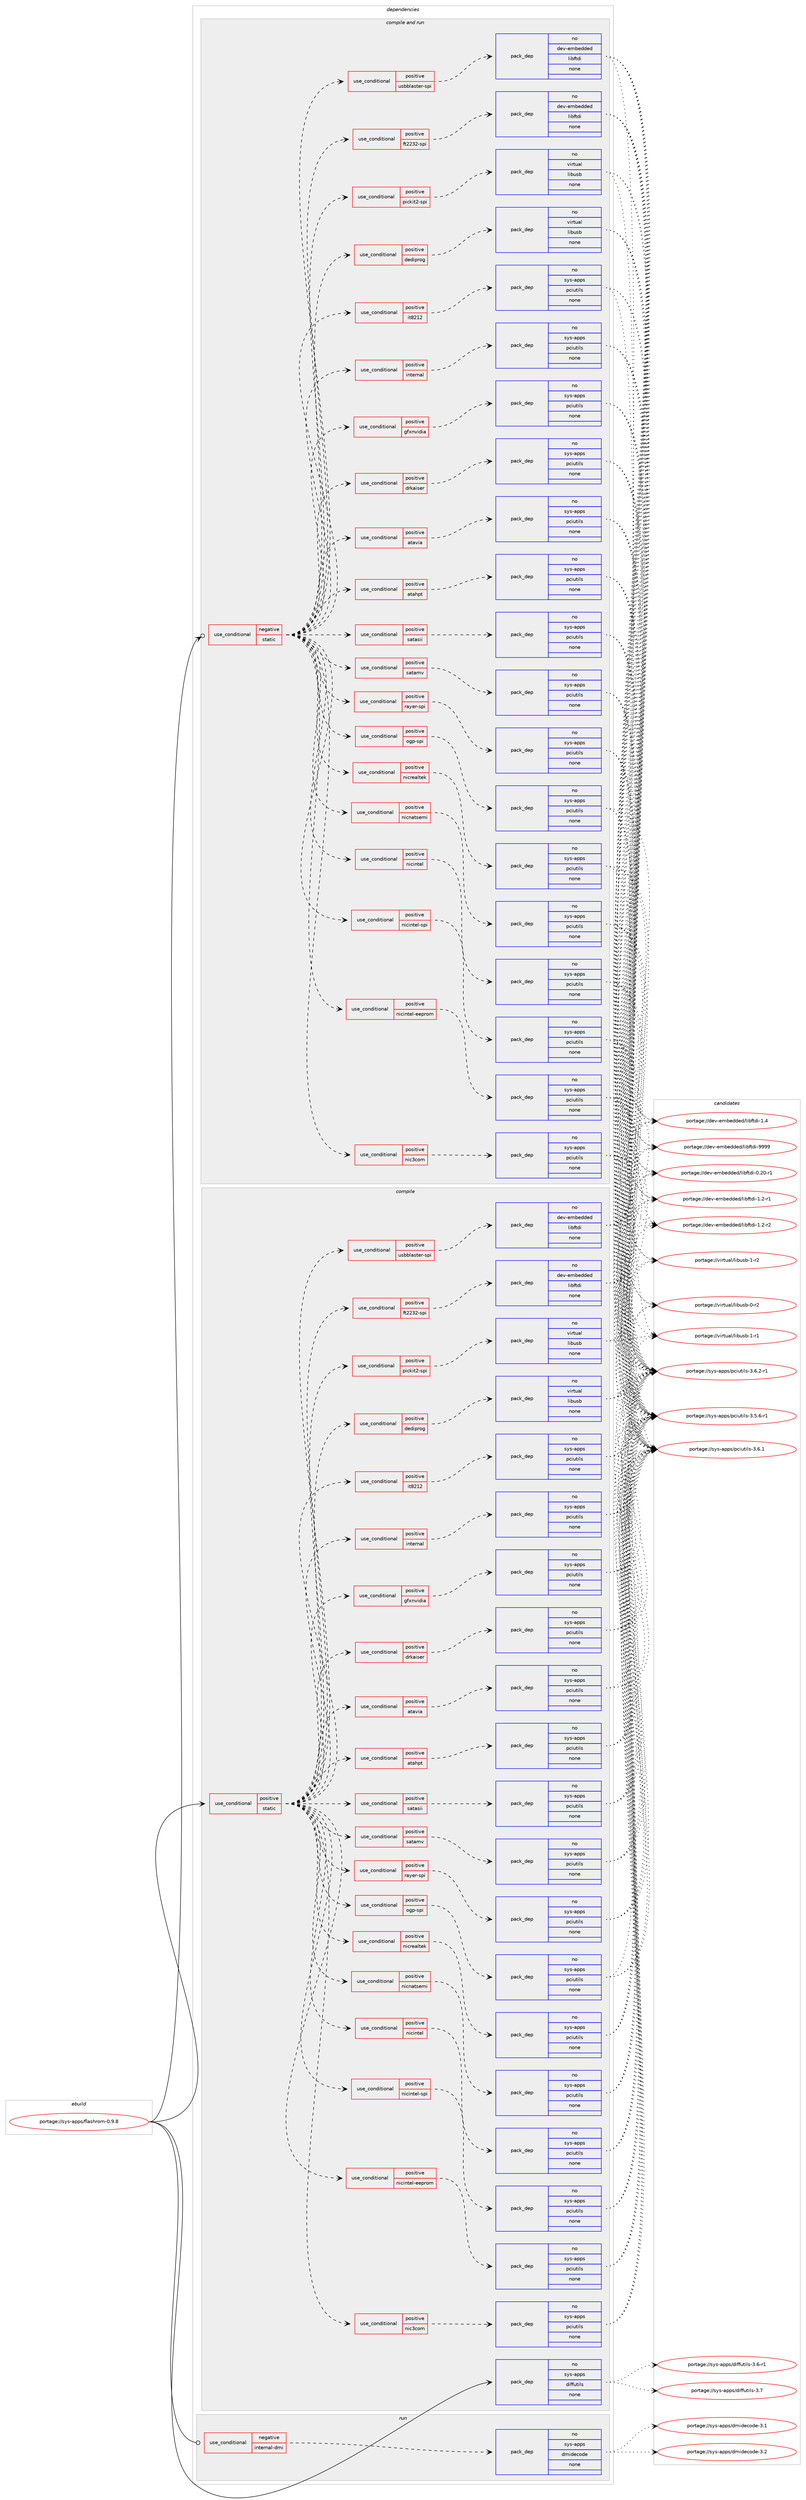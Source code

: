 digraph prolog {

# *************
# Graph options
# *************

newrank=true;
concentrate=true;
compound=true;
graph [rankdir=LR,fontname=Helvetica,fontsize=10,ranksep=1.5];#, ranksep=2.5, nodesep=0.2];
edge  [arrowhead=vee];
node  [fontname=Helvetica,fontsize=10];

# **********
# The ebuild
# **********

subgraph cluster_leftcol {
color=gray;
rank=same;
label=<<i>ebuild</i>>;
id [label="portage://sys-apps/flashrom-0.9.8", color=red, width=4, href="../sys-apps/flashrom-0.9.8.svg"];
}

# ****************
# The dependencies
# ****************

subgraph cluster_midcol {
color=gray;
label=<<i>dependencies</i>>;
subgraph cluster_compile {
fillcolor="#eeeeee";
style=filled;
label=<<i>compile</i>>;
subgraph cond98974 {
dependency407563 [label=<<TABLE BORDER="0" CELLBORDER="1" CELLSPACING="0" CELLPADDING="4"><TR><TD ROWSPAN="3" CELLPADDING="10">use_conditional</TD></TR><TR><TD>positive</TD></TR><TR><TD>static</TD></TR></TABLE>>, shape=none, color=red];
subgraph cond98975 {
dependency407564 [label=<<TABLE BORDER="0" CELLBORDER="1" CELLSPACING="0" CELLPADDING="4"><TR><TD ROWSPAN="3" CELLPADDING="10">use_conditional</TD></TR><TR><TD>positive</TD></TR><TR><TD>atahpt</TD></TR></TABLE>>, shape=none, color=red];
subgraph pack301767 {
dependency407565 [label=<<TABLE BORDER="0" CELLBORDER="1" CELLSPACING="0" CELLPADDING="4" WIDTH="220"><TR><TD ROWSPAN="6" CELLPADDING="30">pack_dep</TD></TR><TR><TD WIDTH="110">no</TD></TR><TR><TD>sys-apps</TD></TR><TR><TD>pciutils</TD></TR><TR><TD>none</TD></TR><TR><TD></TD></TR></TABLE>>, shape=none, color=blue];
}
dependency407564:e -> dependency407565:w [weight=20,style="dashed",arrowhead="vee"];
}
dependency407563:e -> dependency407564:w [weight=20,style="dashed",arrowhead="vee"];
subgraph cond98976 {
dependency407566 [label=<<TABLE BORDER="0" CELLBORDER="1" CELLSPACING="0" CELLPADDING="4"><TR><TD ROWSPAN="3" CELLPADDING="10">use_conditional</TD></TR><TR><TD>positive</TD></TR><TR><TD>atavia</TD></TR></TABLE>>, shape=none, color=red];
subgraph pack301768 {
dependency407567 [label=<<TABLE BORDER="0" CELLBORDER="1" CELLSPACING="0" CELLPADDING="4" WIDTH="220"><TR><TD ROWSPAN="6" CELLPADDING="30">pack_dep</TD></TR><TR><TD WIDTH="110">no</TD></TR><TR><TD>sys-apps</TD></TR><TR><TD>pciutils</TD></TR><TR><TD>none</TD></TR><TR><TD></TD></TR></TABLE>>, shape=none, color=blue];
}
dependency407566:e -> dependency407567:w [weight=20,style="dashed",arrowhead="vee"];
}
dependency407563:e -> dependency407566:w [weight=20,style="dashed",arrowhead="vee"];
subgraph cond98977 {
dependency407568 [label=<<TABLE BORDER="0" CELLBORDER="1" CELLSPACING="0" CELLPADDING="4"><TR><TD ROWSPAN="3" CELLPADDING="10">use_conditional</TD></TR><TR><TD>positive</TD></TR><TR><TD>dediprog</TD></TR></TABLE>>, shape=none, color=red];
subgraph pack301769 {
dependency407569 [label=<<TABLE BORDER="0" CELLBORDER="1" CELLSPACING="0" CELLPADDING="4" WIDTH="220"><TR><TD ROWSPAN="6" CELLPADDING="30">pack_dep</TD></TR><TR><TD WIDTH="110">no</TD></TR><TR><TD>virtual</TD></TR><TR><TD>libusb</TD></TR><TR><TD>none</TD></TR><TR><TD></TD></TR></TABLE>>, shape=none, color=blue];
}
dependency407568:e -> dependency407569:w [weight=20,style="dashed",arrowhead="vee"];
}
dependency407563:e -> dependency407568:w [weight=20,style="dashed",arrowhead="vee"];
subgraph cond98978 {
dependency407570 [label=<<TABLE BORDER="0" CELLBORDER="1" CELLSPACING="0" CELLPADDING="4"><TR><TD ROWSPAN="3" CELLPADDING="10">use_conditional</TD></TR><TR><TD>positive</TD></TR><TR><TD>drkaiser</TD></TR></TABLE>>, shape=none, color=red];
subgraph pack301770 {
dependency407571 [label=<<TABLE BORDER="0" CELLBORDER="1" CELLSPACING="0" CELLPADDING="4" WIDTH="220"><TR><TD ROWSPAN="6" CELLPADDING="30">pack_dep</TD></TR><TR><TD WIDTH="110">no</TD></TR><TR><TD>sys-apps</TD></TR><TR><TD>pciutils</TD></TR><TR><TD>none</TD></TR><TR><TD></TD></TR></TABLE>>, shape=none, color=blue];
}
dependency407570:e -> dependency407571:w [weight=20,style="dashed",arrowhead="vee"];
}
dependency407563:e -> dependency407570:w [weight=20,style="dashed",arrowhead="vee"];
subgraph cond98979 {
dependency407572 [label=<<TABLE BORDER="0" CELLBORDER="1" CELLSPACING="0" CELLPADDING="4"><TR><TD ROWSPAN="3" CELLPADDING="10">use_conditional</TD></TR><TR><TD>positive</TD></TR><TR><TD>ft2232-spi</TD></TR></TABLE>>, shape=none, color=red];
subgraph pack301771 {
dependency407573 [label=<<TABLE BORDER="0" CELLBORDER="1" CELLSPACING="0" CELLPADDING="4" WIDTH="220"><TR><TD ROWSPAN="6" CELLPADDING="30">pack_dep</TD></TR><TR><TD WIDTH="110">no</TD></TR><TR><TD>dev-embedded</TD></TR><TR><TD>libftdi</TD></TR><TR><TD>none</TD></TR><TR><TD></TD></TR></TABLE>>, shape=none, color=blue];
}
dependency407572:e -> dependency407573:w [weight=20,style="dashed",arrowhead="vee"];
}
dependency407563:e -> dependency407572:w [weight=20,style="dashed",arrowhead="vee"];
subgraph cond98980 {
dependency407574 [label=<<TABLE BORDER="0" CELLBORDER="1" CELLSPACING="0" CELLPADDING="4"><TR><TD ROWSPAN="3" CELLPADDING="10">use_conditional</TD></TR><TR><TD>positive</TD></TR><TR><TD>gfxnvidia</TD></TR></TABLE>>, shape=none, color=red];
subgraph pack301772 {
dependency407575 [label=<<TABLE BORDER="0" CELLBORDER="1" CELLSPACING="0" CELLPADDING="4" WIDTH="220"><TR><TD ROWSPAN="6" CELLPADDING="30">pack_dep</TD></TR><TR><TD WIDTH="110">no</TD></TR><TR><TD>sys-apps</TD></TR><TR><TD>pciutils</TD></TR><TR><TD>none</TD></TR><TR><TD></TD></TR></TABLE>>, shape=none, color=blue];
}
dependency407574:e -> dependency407575:w [weight=20,style="dashed",arrowhead="vee"];
}
dependency407563:e -> dependency407574:w [weight=20,style="dashed",arrowhead="vee"];
subgraph cond98981 {
dependency407576 [label=<<TABLE BORDER="0" CELLBORDER="1" CELLSPACING="0" CELLPADDING="4"><TR><TD ROWSPAN="3" CELLPADDING="10">use_conditional</TD></TR><TR><TD>positive</TD></TR><TR><TD>internal</TD></TR></TABLE>>, shape=none, color=red];
subgraph pack301773 {
dependency407577 [label=<<TABLE BORDER="0" CELLBORDER="1" CELLSPACING="0" CELLPADDING="4" WIDTH="220"><TR><TD ROWSPAN="6" CELLPADDING="30">pack_dep</TD></TR><TR><TD WIDTH="110">no</TD></TR><TR><TD>sys-apps</TD></TR><TR><TD>pciutils</TD></TR><TR><TD>none</TD></TR><TR><TD></TD></TR></TABLE>>, shape=none, color=blue];
}
dependency407576:e -> dependency407577:w [weight=20,style="dashed",arrowhead="vee"];
}
dependency407563:e -> dependency407576:w [weight=20,style="dashed",arrowhead="vee"];
subgraph cond98982 {
dependency407578 [label=<<TABLE BORDER="0" CELLBORDER="1" CELLSPACING="0" CELLPADDING="4"><TR><TD ROWSPAN="3" CELLPADDING="10">use_conditional</TD></TR><TR><TD>positive</TD></TR><TR><TD>it8212</TD></TR></TABLE>>, shape=none, color=red];
subgraph pack301774 {
dependency407579 [label=<<TABLE BORDER="0" CELLBORDER="1" CELLSPACING="0" CELLPADDING="4" WIDTH="220"><TR><TD ROWSPAN="6" CELLPADDING="30">pack_dep</TD></TR><TR><TD WIDTH="110">no</TD></TR><TR><TD>sys-apps</TD></TR><TR><TD>pciutils</TD></TR><TR><TD>none</TD></TR><TR><TD></TD></TR></TABLE>>, shape=none, color=blue];
}
dependency407578:e -> dependency407579:w [weight=20,style="dashed",arrowhead="vee"];
}
dependency407563:e -> dependency407578:w [weight=20,style="dashed",arrowhead="vee"];
subgraph cond98983 {
dependency407580 [label=<<TABLE BORDER="0" CELLBORDER="1" CELLSPACING="0" CELLPADDING="4"><TR><TD ROWSPAN="3" CELLPADDING="10">use_conditional</TD></TR><TR><TD>positive</TD></TR><TR><TD>nic3com</TD></TR></TABLE>>, shape=none, color=red];
subgraph pack301775 {
dependency407581 [label=<<TABLE BORDER="0" CELLBORDER="1" CELLSPACING="0" CELLPADDING="4" WIDTH="220"><TR><TD ROWSPAN="6" CELLPADDING="30">pack_dep</TD></TR><TR><TD WIDTH="110">no</TD></TR><TR><TD>sys-apps</TD></TR><TR><TD>pciutils</TD></TR><TR><TD>none</TD></TR><TR><TD></TD></TR></TABLE>>, shape=none, color=blue];
}
dependency407580:e -> dependency407581:w [weight=20,style="dashed",arrowhead="vee"];
}
dependency407563:e -> dependency407580:w [weight=20,style="dashed",arrowhead="vee"];
subgraph cond98984 {
dependency407582 [label=<<TABLE BORDER="0" CELLBORDER="1" CELLSPACING="0" CELLPADDING="4"><TR><TD ROWSPAN="3" CELLPADDING="10">use_conditional</TD></TR><TR><TD>positive</TD></TR><TR><TD>nicintel-eeprom</TD></TR></TABLE>>, shape=none, color=red];
subgraph pack301776 {
dependency407583 [label=<<TABLE BORDER="0" CELLBORDER="1" CELLSPACING="0" CELLPADDING="4" WIDTH="220"><TR><TD ROWSPAN="6" CELLPADDING="30">pack_dep</TD></TR><TR><TD WIDTH="110">no</TD></TR><TR><TD>sys-apps</TD></TR><TR><TD>pciutils</TD></TR><TR><TD>none</TD></TR><TR><TD></TD></TR></TABLE>>, shape=none, color=blue];
}
dependency407582:e -> dependency407583:w [weight=20,style="dashed",arrowhead="vee"];
}
dependency407563:e -> dependency407582:w [weight=20,style="dashed",arrowhead="vee"];
subgraph cond98985 {
dependency407584 [label=<<TABLE BORDER="0" CELLBORDER="1" CELLSPACING="0" CELLPADDING="4"><TR><TD ROWSPAN="3" CELLPADDING="10">use_conditional</TD></TR><TR><TD>positive</TD></TR><TR><TD>nicintel-spi</TD></TR></TABLE>>, shape=none, color=red];
subgraph pack301777 {
dependency407585 [label=<<TABLE BORDER="0" CELLBORDER="1" CELLSPACING="0" CELLPADDING="4" WIDTH="220"><TR><TD ROWSPAN="6" CELLPADDING="30">pack_dep</TD></TR><TR><TD WIDTH="110">no</TD></TR><TR><TD>sys-apps</TD></TR><TR><TD>pciutils</TD></TR><TR><TD>none</TD></TR><TR><TD></TD></TR></TABLE>>, shape=none, color=blue];
}
dependency407584:e -> dependency407585:w [weight=20,style="dashed",arrowhead="vee"];
}
dependency407563:e -> dependency407584:w [weight=20,style="dashed",arrowhead="vee"];
subgraph cond98986 {
dependency407586 [label=<<TABLE BORDER="0" CELLBORDER="1" CELLSPACING="0" CELLPADDING="4"><TR><TD ROWSPAN="3" CELLPADDING="10">use_conditional</TD></TR><TR><TD>positive</TD></TR><TR><TD>nicintel</TD></TR></TABLE>>, shape=none, color=red];
subgraph pack301778 {
dependency407587 [label=<<TABLE BORDER="0" CELLBORDER="1" CELLSPACING="0" CELLPADDING="4" WIDTH="220"><TR><TD ROWSPAN="6" CELLPADDING="30">pack_dep</TD></TR><TR><TD WIDTH="110">no</TD></TR><TR><TD>sys-apps</TD></TR><TR><TD>pciutils</TD></TR><TR><TD>none</TD></TR><TR><TD></TD></TR></TABLE>>, shape=none, color=blue];
}
dependency407586:e -> dependency407587:w [weight=20,style="dashed",arrowhead="vee"];
}
dependency407563:e -> dependency407586:w [weight=20,style="dashed",arrowhead="vee"];
subgraph cond98987 {
dependency407588 [label=<<TABLE BORDER="0" CELLBORDER="1" CELLSPACING="0" CELLPADDING="4"><TR><TD ROWSPAN="3" CELLPADDING="10">use_conditional</TD></TR><TR><TD>positive</TD></TR><TR><TD>nicnatsemi</TD></TR></TABLE>>, shape=none, color=red];
subgraph pack301779 {
dependency407589 [label=<<TABLE BORDER="0" CELLBORDER="1" CELLSPACING="0" CELLPADDING="4" WIDTH="220"><TR><TD ROWSPAN="6" CELLPADDING="30">pack_dep</TD></TR><TR><TD WIDTH="110">no</TD></TR><TR><TD>sys-apps</TD></TR><TR><TD>pciutils</TD></TR><TR><TD>none</TD></TR><TR><TD></TD></TR></TABLE>>, shape=none, color=blue];
}
dependency407588:e -> dependency407589:w [weight=20,style="dashed",arrowhead="vee"];
}
dependency407563:e -> dependency407588:w [weight=20,style="dashed",arrowhead="vee"];
subgraph cond98988 {
dependency407590 [label=<<TABLE BORDER="0" CELLBORDER="1" CELLSPACING="0" CELLPADDING="4"><TR><TD ROWSPAN="3" CELLPADDING="10">use_conditional</TD></TR><TR><TD>positive</TD></TR><TR><TD>nicrealtek</TD></TR></TABLE>>, shape=none, color=red];
subgraph pack301780 {
dependency407591 [label=<<TABLE BORDER="0" CELLBORDER="1" CELLSPACING="0" CELLPADDING="4" WIDTH="220"><TR><TD ROWSPAN="6" CELLPADDING="30">pack_dep</TD></TR><TR><TD WIDTH="110">no</TD></TR><TR><TD>sys-apps</TD></TR><TR><TD>pciutils</TD></TR><TR><TD>none</TD></TR><TR><TD></TD></TR></TABLE>>, shape=none, color=blue];
}
dependency407590:e -> dependency407591:w [weight=20,style="dashed",arrowhead="vee"];
}
dependency407563:e -> dependency407590:w [weight=20,style="dashed",arrowhead="vee"];
subgraph cond98989 {
dependency407592 [label=<<TABLE BORDER="0" CELLBORDER="1" CELLSPACING="0" CELLPADDING="4"><TR><TD ROWSPAN="3" CELLPADDING="10">use_conditional</TD></TR><TR><TD>positive</TD></TR><TR><TD>ogp-spi</TD></TR></TABLE>>, shape=none, color=red];
subgraph pack301781 {
dependency407593 [label=<<TABLE BORDER="0" CELLBORDER="1" CELLSPACING="0" CELLPADDING="4" WIDTH="220"><TR><TD ROWSPAN="6" CELLPADDING="30">pack_dep</TD></TR><TR><TD WIDTH="110">no</TD></TR><TR><TD>sys-apps</TD></TR><TR><TD>pciutils</TD></TR><TR><TD>none</TD></TR><TR><TD></TD></TR></TABLE>>, shape=none, color=blue];
}
dependency407592:e -> dependency407593:w [weight=20,style="dashed",arrowhead="vee"];
}
dependency407563:e -> dependency407592:w [weight=20,style="dashed",arrowhead="vee"];
subgraph cond98990 {
dependency407594 [label=<<TABLE BORDER="0" CELLBORDER="1" CELLSPACING="0" CELLPADDING="4"><TR><TD ROWSPAN="3" CELLPADDING="10">use_conditional</TD></TR><TR><TD>positive</TD></TR><TR><TD>pickit2-spi</TD></TR></TABLE>>, shape=none, color=red];
subgraph pack301782 {
dependency407595 [label=<<TABLE BORDER="0" CELLBORDER="1" CELLSPACING="0" CELLPADDING="4" WIDTH="220"><TR><TD ROWSPAN="6" CELLPADDING="30">pack_dep</TD></TR><TR><TD WIDTH="110">no</TD></TR><TR><TD>virtual</TD></TR><TR><TD>libusb</TD></TR><TR><TD>none</TD></TR><TR><TD></TD></TR></TABLE>>, shape=none, color=blue];
}
dependency407594:e -> dependency407595:w [weight=20,style="dashed",arrowhead="vee"];
}
dependency407563:e -> dependency407594:w [weight=20,style="dashed",arrowhead="vee"];
subgraph cond98991 {
dependency407596 [label=<<TABLE BORDER="0" CELLBORDER="1" CELLSPACING="0" CELLPADDING="4"><TR><TD ROWSPAN="3" CELLPADDING="10">use_conditional</TD></TR><TR><TD>positive</TD></TR><TR><TD>rayer-spi</TD></TR></TABLE>>, shape=none, color=red];
subgraph pack301783 {
dependency407597 [label=<<TABLE BORDER="0" CELLBORDER="1" CELLSPACING="0" CELLPADDING="4" WIDTH="220"><TR><TD ROWSPAN="6" CELLPADDING="30">pack_dep</TD></TR><TR><TD WIDTH="110">no</TD></TR><TR><TD>sys-apps</TD></TR><TR><TD>pciutils</TD></TR><TR><TD>none</TD></TR><TR><TD></TD></TR></TABLE>>, shape=none, color=blue];
}
dependency407596:e -> dependency407597:w [weight=20,style="dashed",arrowhead="vee"];
}
dependency407563:e -> dependency407596:w [weight=20,style="dashed",arrowhead="vee"];
subgraph cond98992 {
dependency407598 [label=<<TABLE BORDER="0" CELLBORDER="1" CELLSPACING="0" CELLPADDING="4"><TR><TD ROWSPAN="3" CELLPADDING="10">use_conditional</TD></TR><TR><TD>positive</TD></TR><TR><TD>satamv</TD></TR></TABLE>>, shape=none, color=red];
subgraph pack301784 {
dependency407599 [label=<<TABLE BORDER="0" CELLBORDER="1" CELLSPACING="0" CELLPADDING="4" WIDTH="220"><TR><TD ROWSPAN="6" CELLPADDING="30">pack_dep</TD></TR><TR><TD WIDTH="110">no</TD></TR><TR><TD>sys-apps</TD></TR><TR><TD>pciutils</TD></TR><TR><TD>none</TD></TR><TR><TD></TD></TR></TABLE>>, shape=none, color=blue];
}
dependency407598:e -> dependency407599:w [weight=20,style="dashed",arrowhead="vee"];
}
dependency407563:e -> dependency407598:w [weight=20,style="dashed",arrowhead="vee"];
subgraph cond98993 {
dependency407600 [label=<<TABLE BORDER="0" CELLBORDER="1" CELLSPACING="0" CELLPADDING="4"><TR><TD ROWSPAN="3" CELLPADDING="10">use_conditional</TD></TR><TR><TD>positive</TD></TR><TR><TD>satasii</TD></TR></TABLE>>, shape=none, color=red];
subgraph pack301785 {
dependency407601 [label=<<TABLE BORDER="0" CELLBORDER="1" CELLSPACING="0" CELLPADDING="4" WIDTH="220"><TR><TD ROWSPAN="6" CELLPADDING="30">pack_dep</TD></TR><TR><TD WIDTH="110">no</TD></TR><TR><TD>sys-apps</TD></TR><TR><TD>pciutils</TD></TR><TR><TD>none</TD></TR><TR><TD></TD></TR></TABLE>>, shape=none, color=blue];
}
dependency407600:e -> dependency407601:w [weight=20,style="dashed",arrowhead="vee"];
}
dependency407563:e -> dependency407600:w [weight=20,style="dashed",arrowhead="vee"];
subgraph cond98994 {
dependency407602 [label=<<TABLE BORDER="0" CELLBORDER="1" CELLSPACING="0" CELLPADDING="4"><TR><TD ROWSPAN="3" CELLPADDING="10">use_conditional</TD></TR><TR><TD>positive</TD></TR><TR><TD>usbblaster-spi</TD></TR></TABLE>>, shape=none, color=red];
subgraph pack301786 {
dependency407603 [label=<<TABLE BORDER="0" CELLBORDER="1" CELLSPACING="0" CELLPADDING="4" WIDTH="220"><TR><TD ROWSPAN="6" CELLPADDING="30">pack_dep</TD></TR><TR><TD WIDTH="110">no</TD></TR><TR><TD>dev-embedded</TD></TR><TR><TD>libftdi</TD></TR><TR><TD>none</TD></TR><TR><TD></TD></TR></TABLE>>, shape=none, color=blue];
}
dependency407602:e -> dependency407603:w [weight=20,style="dashed",arrowhead="vee"];
}
dependency407563:e -> dependency407602:w [weight=20,style="dashed",arrowhead="vee"];
}
id:e -> dependency407563:w [weight=20,style="solid",arrowhead="vee"];
subgraph pack301787 {
dependency407604 [label=<<TABLE BORDER="0" CELLBORDER="1" CELLSPACING="0" CELLPADDING="4" WIDTH="220"><TR><TD ROWSPAN="6" CELLPADDING="30">pack_dep</TD></TR><TR><TD WIDTH="110">no</TD></TR><TR><TD>sys-apps</TD></TR><TR><TD>diffutils</TD></TR><TR><TD>none</TD></TR><TR><TD></TD></TR></TABLE>>, shape=none, color=blue];
}
id:e -> dependency407604:w [weight=20,style="solid",arrowhead="vee"];
}
subgraph cluster_compileandrun {
fillcolor="#eeeeee";
style=filled;
label=<<i>compile and run</i>>;
subgraph cond98995 {
dependency407605 [label=<<TABLE BORDER="0" CELLBORDER="1" CELLSPACING="0" CELLPADDING="4"><TR><TD ROWSPAN="3" CELLPADDING="10">use_conditional</TD></TR><TR><TD>negative</TD></TR><TR><TD>static</TD></TR></TABLE>>, shape=none, color=red];
subgraph cond98996 {
dependency407606 [label=<<TABLE BORDER="0" CELLBORDER="1" CELLSPACING="0" CELLPADDING="4"><TR><TD ROWSPAN="3" CELLPADDING="10">use_conditional</TD></TR><TR><TD>positive</TD></TR><TR><TD>atahpt</TD></TR></TABLE>>, shape=none, color=red];
subgraph pack301788 {
dependency407607 [label=<<TABLE BORDER="0" CELLBORDER="1" CELLSPACING="0" CELLPADDING="4" WIDTH="220"><TR><TD ROWSPAN="6" CELLPADDING="30">pack_dep</TD></TR><TR><TD WIDTH="110">no</TD></TR><TR><TD>sys-apps</TD></TR><TR><TD>pciutils</TD></TR><TR><TD>none</TD></TR><TR><TD></TD></TR></TABLE>>, shape=none, color=blue];
}
dependency407606:e -> dependency407607:w [weight=20,style="dashed",arrowhead="vee"];
}
dependency407605:e -> dependency407606:w [weight=20,style="dashed",arrowhead="vee"];
subgraph cond98997 {
dependency407608 [label=<<TABLE BORDER="0" CELLBORDER="1" CELLSPACING="0" CELLPADDING="4"><TR><TD ROWSPAN="3" CELLPADDING="10">use_conditional</TD></TR><TR><TD>positive</TD></TR><TR><TD>atavia</TD></TR></TABLE>>, shape=none, color=red];
subgraph pack301789 {
dependency407609 [label=<<TABLE BORDER="0" CELLBORDER="1" CELLSPACING="0" CELLPADDING="4" WIDTH="220"><TR><TD ROWSPAN="6" CELLPADDING="30">pack_dep</TD></TR><TR><TD WIDTH="110">no</TD></TR><TR><TD>sys-apps</TD></TR><TR><TD>pciutils</TD></TR><TR><TD>none</TD></TR><TR><TD></TD></TR></TABLE>>, shape=none, color=blue];
}
dependency407608:e -> dependency407609:w [weight=20,style="dashed",arrowhead="vee"];
}
dependency407605:e -> dependency407608:w [weight=20,style="dashed",arrowhead="vee"];
subgraph cond98998 {
dependency407610 [label=<<TABLE BORDER="0" CELLBORDER="1" CELLSPACING="0" CELLPADDING="4"><TR><TD ROWSPAN="3" CELLPADDING="10">use_conditional</TD></TR><TR><TD>positive</TD></TR><TR><TD>dediprog</TD></TR></TABLE>>, shape=none, color=red];
subgraph pack301790 {
dependency407611 [label=<<TABLE BORDER="0" CELLBORDER="1" CELLSPACING="0" CELLPADDING="4" WIDTH="220"><TR><TD ROWSPAN="6" CELLPADDING="30">pack_dep</TD></TR><TR><TD WIDTH="110">no</TD></TR><TR><TD>virtual</TD></TR><TR><TD>libusb</TD></TR><TR><TD>none</TD></TR><TR><TD></TD></TR></TABLE>>, shape=none, color=blue];
}
dependency407610:e -> dependency407611:w [weight=20,style="dashed",arrowhead="vee"];
}
dependency407605:e -> dependency407610:w [weight=20,style="dashed",arrowhead="vee"];
subgraph cond98999 {
dependency407612 [label=<<TABLE BORDER="0" CELLBORDER="1" CELLSPACING="0" CELLPADDING="4"><TR><TD ROWSPAN="3" CELLPADDING="10">use_conditional</TD></TR><TR><TD>positive</TD></TR><TR><TD>drkaiser</TD></TR></TABLE>>, shape=none, color=red];
subgraph pack301791 {
dependency407613 [label=<<TABLE BORDER="0" CELLBORDER="1" CELLSPACING="0" CELLPADDING="4" WIDTH="220"><TR><TD ROWSPAN="6" CELLPADDING="30">pack_dep</TD></TR><TR><TD WIDTH="110">no</TD></TR><TR><TD>sys-apps</TD></TR><TR><TD>pciutils</TD></TR><TR><TD>none</TD></TR><TR><TD></TD></TR></TABLE>>, shape=none, color=blue];
}
dependency407612:e -> dependency407613:w [weight=20,style="dashed",arrowhead="vee"];
}
dependency407605:e -> dependency407612:w [weight=20,style="dashed",arrowhead="vee"];
subgraph cond99000 {
dependency407614 [label=<<TABLE BORDER="0" CELLBORDER="1" CELLSPACING="0" CELLPADDING="4"><TR><TD ROWSPAN="3" CELLPADDING="10">use_conditional</TD></TR><TR><TD>positive</TD></TR><TR><TD>ft2232-spi</TD></TR></TABLE>>, shape=none, color=red];
subgraph pack301792 {
dependency407615 [label=<<TABLE BORDER="0" CELLBORDER="1" CELLSPACING="0" CELLPADDING="4" WIDTH="220"><TR><TD ROWSPAN="6" CELLPADDING="30">pack_dep</TD></TR><TR><TD WIDTH="110">no</TD></TR><TR><TD>dev-embedded</TD></TR><TR><TD>libftdi</TD></TR><TR><TD>none</TD></TR><TR><TD></TD></TR></TABLE>>, shape=none, color=blue];
}
dependency407614:e -> dependency407615:w [weight=20,style="dashed",arrowhead="vee"];
}
dependency407605:e -> dependency407614:w [weight=20,style="dashed",arrowhead="vee"];
subgraph cond99001 {
dependency407616 [label=<<TABLE BORDER="0" CELLBORDER="1" CELLSPACING="0" CELLPADDING="4"><TR><TD ROWSPAN="3" CELLPADDING="10">use_conditional</TD></TR><TR><TD>positive</TD></TR><TR><TD>gfxnvidia</TD></TR></TABLE>>, shape=none, color=red];
subgraph pack301793 {
dependency407617 [label=<<TABLE BORDER="0" CELLBORDER="1" CELLSPACING="0" CELLPADDING="4" WIDTH="220"><TR><TD ROWSPAN="6" CELLPADDING="30">pack_dep</TD></TR><TR><TD WIDTH="110">no</TD></TR><TR><TD>sys-apps</TD></TR><TR><TD>pciutils</TD></TR><TR><TD>none</TD></TR><TR><TD></TD></TR></TABLE>>, shape=none, color=blue];
}
dependency407616:e -> dependency407617:w [weight=20,style="dashed",arrowhead="vee"];
}
dependency407605:e -> dependency407616:w [weight=20,style="dashed",arrowhead="vee"];
subgraph cond99002 {
dependency407618 [label=<<TABLE BORDER="0" CELLBORDER="1" CELLSPACING="0" CELLPADDING="4"><TR><TD ROWSPAN="3" CELLPADDING="10">use_conditional</TD></TR><TR><TD>positive</TD></TR><TR><TD>internal</TD></TR></TABLE>>, shape=none, color=red];
subgraph pack301794 {
dependency407619 [label=<<TABLE BORDER="0" CELLBORDER="1" CELLSPACING="0" CELLPADDING="4" WIDTH="220"><TR><TD ROWSPAN="6" CELLPADDING="30">pack_dep</TD></TR><TR><TD WIDTH="110">no</TD></TR><TR><TD>sys-apps</TD></TR><TR><TD>pciutils</TD></TR><TR><TD>none</TD></TR><TR><TD></TD></TR></TABLE>>, shape=none, color=blue];
}
dependency407618:e -> dependency407619:w [weight=20,style="dashed",arrowhead="vee"];
}
dependency407605:e -> dependency407618:w [weight=20,style="dashed",arrowhead="vee"];
subgraph cond99003 {
dependency407620 [label=<<TABLE BORDER="0" CELLBORDER="1" CELLSPACING="0" CELLPADDING="4"><TR><TD ROWSPAN="3" CELLPADDING="10">use_conditional</TD></TR><TR><TD>positive</TD></TR><TR><TD>it8212</TD></TR></TABLE>>, shape=none, color=red];
subgraph pack301795 {
dependency407621 [label=<<TABLE BORDER="0" CELLBORDER="1" CELLSPACING="0" CELLPADDING="4" WIDTH="220"><TR><TD ROWSPAN="6" CELLPADDING="30">pack_dep</TD></TR><TR><TD WIDTH="110">no</TD></TR><TR><TD>sys-apps</TD></TR><TR><TD>pciutils</TD></TR><TR><TD>none</TD></TR><TR><TD></TD></TR></TABLE>>, shape=none, color=blue];
}
dependency407620:e -> dependency407621:w [weight=20,style="dashed",arrowhead="vee"];
}
dependency407605:e -> dependency407620:w [weight=20,style="dashed",arrowhead="vee"];
subgraph cond99004 {
dependency407622 [label=<<TABLE BORDER="0" CELLBORDER="1" CELLSPACING="0" CELLPADDING="4"><TR><TD ROWSPAN="3" CELLPADDING="10">use_conditional</TD></TR><TR><TD>positive</TD></TR><TR><TD>nic3com</TD></TR></TABLE>>, shape=none, color=red];
subgraph pack301796 {
dependency407623 [label=<<TABLE BORDER="0" CELLBORDER="1" CELLSPACING="0" CELLPADDING="4" WIDTH="220"><TR><TD ROWSPAN="6" CELLPADDING="30">pack_dep</TD></TR><TR><TD WIDTH="110">no</TD></TR><TR><TD>sys-apps</TD></TR><TR><TD>pciutils</TD></TR><TR><TD>none</TD></TR><TR><TD></TD></TR></TABLE>>, shape=none, color=blue];
}
dependency407622:e -> dependency407623:w [weight=20,style="dashed",arrowhead="vee"];
}
dependency407605:e -> dependency407622:w [weight=20,style="dashed",arrowhead="vee"];
subgraph cond99005 {
dependency407624 [label=<<TABLE BORDER="0" CELLBORDER="1" CELLSPACING="0" CELLPADDING="4"><TR><TD ROWSPAN="3" CELLPADDING="10">use_conditional</TD></TR><TR><TD>positive</TD></TR><TR><TD>nicintel-eeprom</TD></TR></TABLE>>, shape=none, color=red];
subgraph pack301797 {
dependency407625 [label=<<TABLE BORDER="0" CELLBORDER="1" CELLSPACING="0" CELLPADDING="4" WIDTH="220"><TR><TD ROWSPAN="6" CELLPADDING="30">pack_dep</TD></TR><TR><TD WIDTH="110">no</TD></TR><TR><TD>sys-apps</TD></TR><TR><TD>pciutils</TD></TR><TR><TD>none</TD></TR><TR><TD></TD></TR></TABLE>>, shape=none, color=blue];
}
dependency407624:e -> dependency407625:w [weight=20,style="dashed",arrowhead="vee"];
}
dependency407605:e -> dependency407624:w [weight=20,style="dashed",arrowhead="vee"];
subgraph cond99006 {
dependency407626 [label=<<TABLE BORDER="0" CELLBORDER="1" CELLSPACING="0" CELLPADDING="4"><TR><TD ROWSPAN="3" CELLPADDING="10">use_conditional</TD></TR><TR><TD>positive</TD></TR><TR><TD>nicintel-spi</TD></TR></TABLE>>, shape=none, color=red];
subgraph pack301798 {
dependency407627 [label=<<TABLE BORDER="0" CELLBORDER="1" CELLSPACING="0" CELLPADDING="4" WIDTH="220"><TR><TD ROWSPAN="6" CELLPADDING="30">pack_dep</TD></TR><TR><TD WIDTH="110">no</TD></TR><TR><TD>sys-apps</TD></TR><TR><TD>pciutils</TD></TR><TR><TD>none</TD></TR><TR><TD></TD></TR></TABLE>>, shape=none, color=blue];
}
dependency407626:e -> dependency407627:w [weight=20,style="dashed",arrowhead="vee"];
}
dependency407605:e -> dependency407626:w [weight=20,style="dashed",arrowhead="vee"];
subgraph cond99007 {
dependency407628 [label=<<TABLE BORDER="0" CELLBORDER="1" CELLSPACING="0" CELLPADDING="4"><TR><TD ROWSPAN="3" CELLPADDING="10">use_conditional</TD></TR><TR><TD>positive</TD></TR><TR><TD>nicintel</TD></TR></TABLE>>, shape=none, color=red];
subgraph pack301799 {
dependency407629 [label=<<TABLE BORDER="0" CELLBORDER="1" CELLSPACING="0" CELLPADDING="4" WIDTH="220"><TR><TD ROWSPAN="6" CELLPADDING="30">pack_dep</TD></TR><TR><TD WIDTH="110">no</TD></TR><TR><TD>sys-apps</TD></TR><TR><TD>pciutils</TD></TR><TR><TD>none</TD></TR><TR><TD></TD></TR></TABLE>>, shape=none, color=blue];
}
dependency407628:e -> dependency407629:w [weight=20,style="dashed",arrowhead="vee"];
}
dependency407605:e -> dependency407628:w [weight=20,style="dashed",arrowhead="vee"];
subgraph cond99008 {
dependency407630 [label=<<TABLE BORDER="0" CELLBORDER="1" CELLSPACING="0" CELLPADDING="4"><TR><TD ROWSPAN="3" CELLPADDING="10">use_conditional</TD></TR><TR><TD>positive</TD></TR><TR><TD>nicnatsemi</TD></TR></TABLE>>, shape=none, color=red];
subgraph pack301800 {
dependency407631 [label=<<TABLE BORDER="0" CELLBORDER="1" CELLSPACING="0" CELLPADDING="4" WIDTH="220"><TR><TD ROWSPAN="6" CELLPADDING="30">pack_dep</TD></TR><TR><TD WIDTH="110">no</TD></TR><TR><TD>sys-apps</TD></TR><TR><TD>pciutils</TD></TR><TR><TD>none</TD></TR><TR><TD></TD></TR></TABLE>>, shape=none, color=blue];
}
dependency407630:e -> dependency407631:w [weight=20,style="dashed",arrowhead="vee"];
}
dependency407605:e -> dependency407630:w [weight=20,style="dashed",arrowhead="vee"];
subgraph cond99009 {
dependency407632 [label=<<TABLE BORDER="0" CELLBORDER="1" CELLSPACING="0" CELLPADDING="4"><TR><TD ROWSPAN="3" CELLPADDING="10">use_conditional</TD></TR><TR><TD>positive</TD></TR><TR><TD>nicrealtek</TD></TR></TABLE>>, shape=none, color=red];
subgraph pack301801 {
dependency407633 [label=<<TABLE BORDER="0" CELLBORDER="1" CELLSPACING="0" CELLPADDING="4" WIDTH="220"><TR><TD ROWSPAN="6" CELLPADDING="30">pack_dep</TD></TR><TR><TD WIDTH="110">no</TD></TR><TR><TD>sys-apps</TD></TR><TR><TD>pciutils</TD></TR><TR><TD>none</TD></TR><TR><TD></TD></TR></TABLE>>, shape=none, color=blue];
}
dependency407632:e -> dependency407633:w [weight=20,style="dashed",arrowhead="vee"];
}
dependency407605:e -> dependency407632:w [weight=20,style="dashed",arrowhead="vee"];
subgraph cond99010 {
dependency407634 [label=<<TABLE BORDER="0" CELLBORDER="1" CELLSPACING="0" CELLPADDING="4"><TR><TD ROWSPAN="3" CELLPADDING="10">use_conditional</TD></TR><TR><TD>positive</TD></TR><TR><TD>ogp-spi</TD></TR></TABLE>>, shape=none, color=red];
subgraph pack301802 {
dependency407635 [label=<<TABLE BORDER="0" CELLBORDER="1" CELLSPACING="0" CELLPADDING="4" WIDTH="220"><TR><TD ROWSPAN="6" CELLPADDING="30">pack_dep</TD></TR><TR><TD WIDTH="110">no</TD></TR><TR><TD>sys-apps</TD></TR><TR><TD>pciutils</TD></TR><TR><TD>none</TD></TR><TR><TD></TD></TR></TABLE>>, shape=none, color=blue];
}
dependency407634:e -> dependency407635:w [weight=20,style="dashed",arrowhead="vee"];
}
dependency407605:e -> dependency407634:w [weight=20,style="dashed",arrowhead="vee"];
subgraph cond99011 {
dependency407636 [label=<<TABLE BORDER="0" CELLBORDER="1" CELLSPACING="0" CELLPADDING="4"><TR><TD ROWSPAN="3" CELLPADDING="10">use_conditional</TD></TR><TR><TD>positive</TD></TR><TR><TD>pickit2-spi</TD></TR></TABLE>>, shape=none, color=red];
subgraph pack301803 {
dependency407637 [label=<<TABLE BORDER="0" CELLBORDER="1" CELLSPACING="0" CELLPADDING="4" WIDTH="220"><TR><TD ROWSPAN="6" CELLPADDING="30">pack_dep</TD></TR><TR><TD WIDTH="110">no</TD></TR><TR><TD>virtual</TD></TR><TR><TD>libusb</TD></TR><TR><TD>none</TD></TR><TR><TD></TD></TR></TABLE>>, shape=none, color=blue];
}
dependency407636:e -> dependency407637:w [weight=20,style="dashed",arrowhead="vee"];
}
dependency407605:e -> dependency407636:w [weight=20,style="dashed",arrowhead="vee"];
subgraph cond99012 {
dependency407638 [label=<<TABLE BORDER="0" CELLBORDER="1" CELLSPACING="0" CELLPADDING="4"><TR><TD ROWSPAN="3" CELLPADDING="10">use_conditional</TD></TR><TR><TD>positive</TD></TR><TR><TD>rayer-spi</TD></TR></TABLE>>, shape=none, color=red];
subgraph pack301804 {
dependency407639 [label=<<TABLE BORDER="0" CELLBORDER="1" CELLSPACING="0" CELLPADDING="4" WIDTH="220"><TR><TD ROWSPAN="6" CELLPADDING="30">pack_dep</TD></TR><TR><TD WIDTH="110">no</TD></TR><TR><TD>sys-apps</TD></TR><TR><TD>pciutils</TD></TR><TR><TD>none</TD></TR><TR><TD></TD></TR></TABLE>>, shape=none, color=blue];
}
dependency407638:e -> dependency407639:w [weight=20,style="dashed",arrowhead="vee"];
}
dependency407605:e -> dependency407638:w [weight=20,style="dashed",arrowhead="vee"];
subgraph cond99013 {
dependency407640 [label=<<TABLE BORDER="0" CELLBORDER="1" CELLSPACING="0" CELLPADDING="4"><TR><TD ROWSPAN="3" CELLPADDING="10">use_conditional</TD></TR><TR><TD>positive</TD></TR><TR><TD>satamv</TD></TR></TABLE>>, shape=none, color=red];
subgraph pack301805 {
dependency407641 [label=<<TABLE BORDER="0" CELLBORDER="1" CELLSPACING="0" CELLPADDING="4" WIDTH="220"><TR><TD ROWSPAN="6" CELLPADDING="30">pack_dep</TD></TR><TR><TD WIDTH="110">no</TD></TR><TR><TD>sys-apps</TD></TR><TR><TD>pciutils</TD></TR><TR><TD>none</TD></TR><TR><TD></TD></TR></TABLE>>, shape=none, color=blue];
}
dependency407640:e -> dependency407641:w [weight=20,style="dashed",arrowhead="vee"];
}
dependency407605:e -> dependency407640:w [weight=20,style="dashed",arrowhead="vee"];
subgraph cond99014 {
dependency407642 [label=<<TABLE BORDER="0" CELLBORDER="1" CELLSPACING="0" CELLPADDING="4"><TR><TD ROWSPAN="3" CELLPADDING="10">use_conditional</TD></TR><TR><TD>positive</TD></TR><TR><TD>satasii</TD></TR></TABLE>>, shape=none, color=red];
subgraph pack301806 {
dependency407643 [label=<<TABLE BORDER="0" CELLBORDER="1" CELLSPACING="0" CELLPADDING="4" WIDTH="220"><TR><TD ROWSPAN="6" CELLPADDING="30">pack_dep</TD></TR><TR><TD WIDTH="110">no</TD></TR><TR><TD>sys-apps</TD></TR><TR><TD>pciutils</TD></TR><TR><TD>none</TD></TR><TR><TD></TD></TR></TABLE>>, shape=none, color=blue];
}
dependency407642:e -> dependency407643:w [weight=20,style="dashed",arrowhead="vee"];
}
dependency407605:e -> dependency407642:w [weight=20,style="dashed",arrowhead="vee"];
subgraph cond99015 {
dependency407644 [label=<<TABLE BORDER="0" CELLBORDER="1" CELLSPACING="0" CELLPADDING="4"><TR><TD ROWSPAN="3" CELLPADDING="10">use_conditional</TD></TR><TR><TD>positive</TD></TR><TR><TD>usbblaster-spi</TD></TR></TABLE>>, shape=none, color=red];
subgraph pack301807 {
dependency407645 [label=<<TABLE BORDER="0" CELLBORDER="1" CELLSPACING="0" CELLPADDING="4" WIDTH="220"><TR><TD ROWSPAN="6" CELLPADDING="30">pack_dep</TD></TR><TR><TD WIDTH="110">no</TD></TR><TR><TD>dev-embedded</TD></TR><TR><TD>libftdi</TD></TR><TR><TD>none</TD></TR><TR><TD></TD></TR></TABLE>>, shape=none, color=blue];
}
dependency407644:e -> dependency407645:w [weight=20,style="dashed",arrowhead="vee"];
}
dependency407605:e -> dependency407644:w [weight=20,style="dashed",arrowhead="vee"];
}
id:e -> dependency407605:w [weight=20,style="solid",arrowhead="odotvee"];
}
subgraph cluster_run {
fillcolor="#eeeeee";
style=filled;
label=<<i>run</i>>;
subgraph cond99016 {
dependency407646 [label=<<TABLE BORDER="0" CELLBORDER="1" CELLSPACING="0" CELLPADDING="4"><TR><TD ROWSPAN="3" CELLPADDING="10">use_conditional</TD></TR><TR><TD>negative</TD></TR><TR><TD>internal-dmi</TD></TR></TABLE>>, shape=none, color=red];
subgraph pack301808 {
dependency407647 [label=<<TABLE BORDER="0" CELLBORDER="1" CELLSPACING="0" CELLPADDING="4" WIDTH="220"><TR><TD ROWSPAN="6" CELLPADDING="30">pack_dep</TD></TR><TR><TD WIDTH="110">no</TD></TR><TR><TD>sys-apps</TD></TR><TR><TD>dmidecode</TD></TR><TR><TD>none</TD></TR><TR><TD></TD></TR></TABLE>>, shape=none, color=blue];
}
dependency407646:e -> dependency407647:w [weight=20,style="dashed",arrowhead="vee"];
}
id:e -> dependency407646:w [weight=20,style="solid",arrowhead="odot"];
}
}

# **************
# The candidates
# **************

subgraph cluster_choices {
rank=same;
color=gray;
label=<<i>candidates</i>>;

subgraph choice301767 {
color=black;
nodesep=1;
choiceportage115121115459711211211547112991051171161051081154551465346544511449 [label="portage://sys-apps/pciutils-3.5.6-r1", color=red, width=4,href="../sys-apps/pciutils-3.5.6-r1.svg"];
choiceportage11512111545971121121154711299105117116105108115455146544649 [label="portage://sys-apps/pciutils-3.6.1", color=red, width=4,href="../sys-apps/pciutils-3.6.1.svg"];
choiceportage115121115459711211211547112991051171161051081154551465446504511449 [label="portage://sys-apps/pciutils-3.6.2-r1", color=red, width=4,href="../sys-apps/pciutils-3.6.2-r1.svg"];
dependency407565:e -> choiceportage115121115459711211211547112991051171161051081154551465346544511449:w [style=dotted,weight="100"];
dependency407565:e -> choiceportage11512111545971121121154711299105117116105108115455146544649:w [style=dotted,weight="100"];
dependency407565:e -> choiceportage115121115459711211211547112991051171161051081154551465446504511449:w [style=dotted,weight="100"];
}
subgraph choice301768 {
color=black;
nodesep=1;
choiceportage115121115459711211211547112991051171161051081154551465346544511449 [label="portage://sys-apps/pciutils-3.5.6-r1", color=red, width=4,href="../sys-apps/pciutils-3.5.6-r1.svg"];
choiceportage11512111545971121121154711299105117116105108115455146544649 [label="portage://sys-apps/pciutils-3.6.1", color=red, width=4,href="../sys-apps/pciutils-3.6.1.svg"];
choiceportage115121115459711211211547112991051171161051081154551465446504511449 [label="portage://sys-apps/pciutils-3.6.2-r1", color=red, width=4,href="../sys-apps/pciutils-3.6.2-r1.svg"];
dependency407567:e -> choiceportage115121115459711211211547112991051171161051081154551465346544511449:w [style=dotted,weight="100"];
dependency407567:e -> choiceportage11512111545971121121154711299105117116105108115455146544649:w [style=dotted,weight="100"];
dependency407567:e -> choiceportage115121115459711211211547112991051171161051081154551465446504511449:w [style=dotted,weight="100"];
}
subgraph choice301769 {
color=black;
nodesep=1;
choiceportage1181051141161179710847108105981171159845484511450 [label="portage://virtual/libusb-0-r2", color=red, width=4,href="../virtual/libusb-0-r2.svg"];
choiceportage1181051141161179710847108105981171159845494511449 [label="portage://virtual/libusb-1-r1", color=red, width=4,href="../virtual/libusb-1-r1.svg"];
choiceportage1181051141161179710847108105981171159845494511450 [label="portage://virtual/libusb-1-r2", color=red, width=4,href="../virtual/libusb-1-r2.svg"];
dependency407569:e -> choiceportage1181051141161179710847108105981171159845484511450:w [style=dotted,weight="100"];
dependency407569:e -> choiceportage1181051141161179710847108105981171159845494511449:w [style=dotted,weight="100"];
dependency407569:e -> choiceportage1181051141161179710847108105981171159845494511450:w [style=dotted,weight="100"];
}
subgraph choice301770 {
color=black;
nodesep=1;
choiceportage115121115459711211211547112991051171161051081154551465346544511449 [label="portage://sys-apps/pciutils-3.5.6-r1", color=red, width=4,href="../sys-apps/pciutils-3.5.6-r1.svg"];
choiceportage11512111545971121121154711299105117116105108115455146544649 [label="portage://sys-apps/pciutils-3.6.1", color=red, width=4,href="../sys-apps/pciutils-3.6.1.svg"];
choiceportage115121115459711211211547112991051171161051081154551465446504511449 [label="portage://sys-apps/pciutils-3.6.2-r1", color=red, width=4,href="../sys-apps/pciutils-3.6.2-r1.svg"];
dependency407571:e -> choiceportage115121115459711211211547112991051171161051081154551465346544511449:w [style=dotted,weight="100"];
dependency407571:e -> choiceportage11512111545971121121154711299105117116105108115455146544649:w [style=dotted,weight="100"];
dependency407571:e -> choiceportage115121115459711211211547112991051171161051081154551465446504511449:w [style=dotted,weight="100"];
}
subgraph choice301771 {
color=black;
nodesep=1;
choiceportage1001011184510110998101100100101100471081059810211610010545484650484511449 [label="portage://dev-embedded/libftdi-0.20-r1", color=red, width=4,href="../dev-embedded/libftdi-0.20-r1.svg"];
choiceportage10010111845101109981011001001011004710810598102116100105454946504511449 [label="portage://dev-embedded/libftdi-1.2-r1", color=red, width=4,href="../dev-embedded/libftdi-1.2-r1.svg"];
choiceportage10010111845101109981011001001011004710810598102116100105454946504511450 [label="portage://dev-embedded/libftdi-1.2-r2", color=red, width=4,href="../dev-embedded/libftdi-1.2-r2.svg"];
choiceportage1001011184510110998101100100101100471081059810211610010545494652 [label="portage://dev-embedded/libftdi-1.4", color=red, width=4,href="../dev-embedded/libftdi-1.4.svg"];
choiceportage100101118451011099810110010010110047108105981021161001054557575757 [label="portage://dev-embedded/libftdi-9999", color=red, width=4,href="../dev-embedded/libftdi-9999.svg"];
dependency407573:e -> choiceportage1001011184510110998101100100101100471081059810211610010545484650484511449:w [style=dotted,weight="100"];
dependency407573:e -> choiceportage10010111845101109981011001001011004710810598102116100105454946504511449:w [style=dotted,weight="100"];
dependency407573:e -> choiceportage10010111845101109981011001001011004710810598102116100105454946504511450:w [style=dotted,weight="100"];
dependency407573:e -> choiceportage1001011184510110998101100100101100471081059810211610010545494652:w [style=dotted,weight="100"];
dependency407573:e -> choiceportage100101118451011099810110010010110047108105981021161001054557575757:w [style=dotted,weight="100"];
}
subgraph choice301772 {
color=black;
nodesep=1;
choiceportage115121115459711211211547112991051171161051081154551465346544511449 [label="portage://sys-apps/pciutils-3.5.6-r1", color=red, width=4,href="../sys-apps/pciutils-3.5.6-r1.svg"];
choiceportage11512111545971121121154711299105117116105108115455146544649 [label="portage://sys-apps/pciutils-3.6.1", color=red, width=4,href="../sys-apps/pciutils-3.6.1.svg"];
choiceportage115121115459711211211547112991051171161051081154551465446504511449 [label="portage://sys-apps/pciutils-3.6.2-r1", color=red, width=4,href="../sys-apps/pciutils-3.6.2-r1.svg"];
dependency407575:e -> choiceportage115121115459711211211547112991051171161051081154551465346544511449:w [style=dotted,weight="100"];
dependency407575:e -> choiceportage11512111545971121121154711299105117116105108115455146544649:w [style=dotted,weight="100"];
dependency407575:e -> choiceportage115121115459711211211547112991051171161051081154551465446504511449:w [style=dotted,weight="100"];
}
subgraph choice301773 {
color=black;
nodesep=1;
choiceportage115121115459711211211547112991051171161051081154551465346544511449 [label="portage://sys-apps/pciutils-3.5.6-r1", color=red, width=4,href="../sys-apps/pciutils-3.5.6-r1.svg"];
choiceportage11512111545971121121154711299105117116105108115455146544649 [label="portage://sys-apps/pciutils-3.6.1", color=red, width=4,href="../sys-apps/pciutils-3.6.1.svg"];
choiceportage115121115459711211211547112991051171161051081154551465446504511449 [label="portage://sys-apps/pciutils-3.6.2-r1", color=red, width=4,href="../sys-apps/pciutils-3.6.2-r1.svg"];
dependency407577:e -> choiceportage115121115459711211211547112991051171161051081154551465346544511449:w [style=dotted,weight="100"];
dependency407577:e -> choiceportage11512111545971121121154711299105117116105108115455146544649:w [style=dotted,weight="100"];
dependency407577:e -> choiceportage115121115459711211211547112991051171161051081154551465446504511449:w [style=dotted,weight="100"];
}
subgraph choice301774 {
color=black;
nodesep=1;
choiceportage115121115459711211211547112991051171161051081154551465346544511449 [label="portage://sys-apps/pciutils-3.5.6-r1", color=red, width=4,href="../sys-apps/pciutils-3.5.6-r1.svg"];
choiceportage11512111545971121121154711299105117116105108115455146544649 [label="portage://sys-apps/pciutils-3.6.1", color=red, width=4,href="../sys-apps/pciutils-3.6.1.svg"];
choiceportage115121115459711211211547112991051171161051081154551465446504511449 [label="portage://sys-apps/pciutils-3.6.2-r1", color=red, width=4,href="../sys-apps/pciutils-3.6.2-r1.svg"];
dependency407579:e -> choiceportage115121115459711211211547112991051171161051081154551465346544511449:w [style=dotted,weight="100"];
dependency407579:e -> choiceportage11512111545971121121154711299105117116105108115455146544649:w [style=dotted,weight="100"];
dependency407579:e -> choiceportage115121115459711211211547112991051171161051081154551465446504511449:w [style=dotted,weight="100"];
}
subgraph choice301775 {
color=black;
nodesep=1;
choiceportage115121115459711211211547112991051171161051081154551465346544511449 [label="portage://sys-apps/pciutils-3.5.6-r1", color=red, width=4,href="../sys-apps/pciutils-3.5.6-r1.svg"];
choiceportage11512111545971121121154711299105117116105108115455146544649 [label="portage://sys-apps/pciutils-3.6.1", color=red, width=4,href="../sys-apps/pciutils-3.6.1.svg"];
choiceportage115121115459711211211547112991051171161051081154551465446504511449 [label="portage://sys-apps/pciutils-3.6.2-r1", color=red, width=4,href="../sys-apps/pciutils-3.6.2-r1.svg"];
dependency407581:e -> choiceportage115121115459711211211547112991051171161051081154551465346544511449:w [style=dotted,weight="100"];
dependency407581:e -> choiceportage11512111545971121121154711299105117116105108115455146544649:w [style=dotted,weight="100"];
dependency407581:e -> choiceportage115121115459711211211547112991051171161051081154551465446504511449:w [style=dotted,weight="100"];
}
subgraph choice301776 {
color=black;
nodesep=1;
choiceportage115121115459711211211547112991051171161051081154551465346544511449 [label="portage://sys-apps/pciutils-3.5.6-r1", color=red, width=4,href="../sys-apps/pciutils-3.5.6-r1.svg"];
choiceportage11512111545971121121154711299105117116105108115455146544649 [label="portage://sys-apps/pciutils-3.6.1", color=red, width=4,href="../sys-apps/pciutils-3.6.1.svg"];
choiceportage115121115459711211211547112991051171161051081154551465446504511449 [label="portage://sys-apps/pciutils-3.6.2-r1", color=red, width=4,href="../sys-apps/pciutils-3.6.2-r1.svg"];
dependency407583:e -> choiceportage115121115459711211211547112991051171161051081154551465346544511449:w [style=dotted,weight="100"];
dependency407583:e -> choiceportage11512111545971121121154711299105117116105108115455146544649:w [style=dotted,weight="100"];
dependency407583:e -> choiceportage115121115459711211211547112991051171161051081154551465446504511449:w [style=dotted,weight="100"];
}
subgraph choice301777 {
color=black;
nodesep=1;
choiceportage115121115459711211211547112991051171161051081154551465346544511449 [label="portage://sys-apps/pciutils-3.5.6-r1", color=red, width=4,href="../sys-apps/pciutils-3.5.6-r1.svg"];
choiceportage11512111545971121121154711299105117116105108115455146544649 [label="portage://sys-apps/pciutils-3.6.1", color=red, width=4,href="../sys-apps/pciutils-3.6.1.svg"];
choiceportage115121115459711211211547112991051171161051081154551465446504511449 [label="portage://sys-apps/pciutils-3.6.2-r1", color=red, width=4,href="../sys-apps/pciutils-3.6.2-r1.svg"];
dependency407585:e -> choiceportage115121115459711211211547112991051171161051081154551465346544511449:w [style=dotted,weight="100"];
dependency407585:e -> choiceportage11512111545971121121154711299105117116105108115455146544649:w [style=dotted,weight="100"];
dependency407585:e -> choiceportage115121115459711211211547112991051171161051081154551465446504511449:w [style=dotted,weight="100"];
}
subgraph choice301778 {
color=black;
nodesep=1;
choiceportage115121115459711211211547112991051171161051081154551465346544511449 [label="portage://sys-apps/pciutils-3.5.6-r1", color=red, width=4,href="../sys-apps/pciutils-3.5.6-r1.svg"];
choiceportage11512111545971121121154711299105117116105108115455146544649 [label="portage://sys-apps/pciutils-3.6.1", color=red, width=4,href="../sys-apps/pciutils-3.6.1.svg"];
choiceportage115121115459711211211547112991051171161051081154551465446504511449 [label="portage://sys-apps/pciutils-3.6.2-r1", color=red, width=4,href="../sys-apps/pciutils-3.6.2-r1.svg"];
dependency407587:e -> choiceportage115121115459711211211547112991051171161051081154551465346544511449:w [style=dotted,weight="100"];
dependency407587:e -> choiceportage11512111545971121121154711299105117116105108115455146544649:w [style=dotted,weight="100"];
dependency407587:e -> choiceportage115121115459711211211547112991051171161051081154551465446504511449:w [style=dotted,weight="100"];
}
subgraph choice301779 {
color=black;
nodesep=1;
choiceportage115121115459711211211547112991051171161051081154551465346544511449 [label="portage://sys-apps/pciutils-3.5.6-r1", color=red, width=4,href="../sys-apps/pciutils-3.5.6-r1.svg"];
choiceportage11512111545971121121154711299105117116105108115455146544649 [label="portage://sys-apps/pciutils-3.6.1", color=red, width=4,href="../sys-apps/pciutils-3.6.1.svg"];
choiceportage115121115459711211211547112991051171161051081154551465446504511449 [label="portage://sys-apps/pciutils-3.6.2-r1", color=red, width=4,href="../sys-apps/pciutils-3.6.2-r1.svg"];
dependency407589:e -> choiceportage115121115459711211211547112991051171161051081154551465346544511449:w [style=dotted,weight="100"];
dependency407589:e -> choiceportage11512111545971121121154711299105117116105108115455146544649:w [style=dotted,weight="100"];
dependency407589:e -> choiceportage115121115459711211211547112991051171161051081154551465446504511449:w [style=dotted,weight="100"];
}
subgraph choice301780 {
color=black;
nodesep=1;
choiceportage115121115459711211211547112991051171161051081154551465346544511449 [label="portage://sys-apps/pciutils-3.5.6-r1", color=red, width=4,href="../sys-apps/pciutils-3.5.6-r1.svg"];
choiceportage11512111545971121121154711299105117116105108115455146544649 [label="portage://sys-apps/pciutils-3.6.1", color=red, width=4,href="../sys-apps/pciutils-3.6.1.svg"];
choiceportage115121115459711211211547112991051171161051081154551465446504511449 [label="portage://sys-apps/pciutils-3.6.2-r1", color=red, width=4,href="../sys-apps/pciutils-3.6.2-r1.svg"];
dependency407591:e -> choiceportage115121115459711211211547112991051171161051081154551465346544511449:w [style=dotted,weight="100"];
dependency407591:e -> choiceportage11512111545971121121154711299105117116105108115455146544649:w [style=dotted,weight="100"];
dependency407591:e -> choiceportage115121115459711211211547112991051171161051081154551465446504511449:w [style=dotted,weight="100"];
}
subgraph choice301781 {
color=black;
nodesep=1;
choiceportage115121115459711211211547112991051171161051081154551465346544511449 [label="portage://sys-apps/pciutils-3.5.6-r1", color=red, width=4,href="../sys-apps/pciutils-3.5.6-r1.svg"];
choiceportage11512111545971121121154711299105117116105108115455146544649 [label="portage://sys-apps/pciutils-3.6.1", color=red, width=4,href="../sys-apps/pciutils-3.6.1.svg"];
choiceportage115121115459711211211547112991051171161051081154551465446504511449 [label="portage://sys-apps/pciutils-3.6.2-r1", color=red, width=4,href="../sys-apps/pciutils-3.6.2-r1.svg"];
dependency407593:e -> choiceportage115121115459711211211547112991051171161051081154551465346544511449:w [style=dotted,weight="100"];
dependency407593:e -> choiceportage11512111545971121121154711299105117116105108115455146544649:w [style=dotted,weight="100"];
dependency407593:e -> choiceportage115121115459711211211547112991051171161051081154551465446504511449:w [style=dotted,weight="100"];
}
subgraph choice301782 {
color=black;
nodesep=1;
choiceportage1181051141161179710847108105981171159845484511450 [label="portage://virtual/libusb-0-r2", color=red, width=4,href="../virtual/libusb-0-r2.svg"];
choiceportage1181051141161179710847108105981171159845494511449 [label="portage://virtual/libusb-1-r1", color=red, width=4,href="../virtual/libusb-1-r1.svg"];
choiceportage1181051141161179710847108105981171159845494511450 [label="portage://virtual/libusb-1-r2", color=red, width=4,href="../virtual/libusb-1-r2.svg"];
dependency407595:e -> choiceportage1181051141161179710847108105981171159845484511450:w [style=dotted,weight="100"];
dependency407595:e -> choiceportage1181051141161179710847108105981171159845494511449:w [style=dotted,weight="100"];
dependency407595:e -> choiceportage1181051141161179710847108105981171159845494511450:w [style=dotted,weight="100"];
}
subgraph choice301783 {
color=black;
nodesep=1;
choiceportage115121115459711211211547112991051171161051081154551465346544511449 [label="portage://sys-apps/pciutils-3.5.6-r1", color=red, width=4,href="../sys-apps/pciutils-3.5.6-r1.svg"];
choiceportage11512111545971121121154711299105117116105108115455146544649 [label="portage://sys-apps/pciutils-3.6.1", color=red, width=4,href="../sys-apps/pciutils-3.6.1.svg"];
choiceportage115121115459711211211547112991051171161051081154551465446504511449 [label="portage://sys-apps/pciutils-3.6.2-r1", color=red, width=4,href="../sys-apps/pciutils-3.6.2-r1.svg"];
dependency407597:e -> choiceportage115121115459711211211547112991051171161051081154551465346544511449:w [style=dotted,weight="100"];
dependency407597:e -> choiceportage11512111545971121121154711299105117116105108115455146544649:w [style=dotted,weight="100"];
dependency407597:e -> choiceportage115121115459711211211547112991051171161051081154551465446504511449:w [style=dotted,weight="100"];
}
subgraph choice301784 {
color=black;
nodesep=1;
choiceportage115121115459711211211547112991051171161051081154551465346544511449 [label="portage://sys-apps/pciutils-3.5.6-r1", color=red, width=4,href="../sys-apps/pciutils-3.5.6-r1.svg"];
choiceportage11512111545971121121154711299105117116105108115455146544649 [label="portage://sys-apps/pciutils-3.6.1", color=red, width=4,href="../sys-apps/pciutils-3.6.1.svg"];
choiceportage115121115459711211211547112991051171161051081154551465446504511449 [label="portage://sys-apps/pciutils-3.6.2-r1", color=red, width=4,href="../sys-apps/pciutils-3.6.2-r1.svg"];
dependency407599:e -> choiceportage115121115459711211211547112991051171161051081154551465346544511449:w [style=dotted,weight="100"];
dependency407599:e -> choiceportage11512111545971121121154711299105117116105108115455146544649:w [style=dotted,weight="100"];
dependency407599:e -> choiceportage115121115459711211211547112991051171161051081154551465446504511449:w [style=dotted,weight="100"];
}
subgraph choice301785 {
color=black;
nodesep=1;
choiceportage115121115459711211211547112991051171161051081154551465346544511449 [label="portage://sys-apps/pciutils-3.5.6-r1", color=red, width=4,href="../sys-apps/pciutils-3.5.6-r1.svg"];
choiceportage11512111545971121121154711299105117116105108115455146544649 [label="portage://sys-apps/pciutils-3.6.1", color=red, width=4,href="../sys-apps/pciutils-3.6.1.svg"];
choiceportage115121115459711211211547112991051171161051081154551465446504511449 [label="portage://sys-apps/pciutils-3.6.2-r1", color=red, width=4,href="../sys-apps/pciutils-3.6.2-r1.svg"];
dependency407601:e -> choiceportage115121115459711211211547112991051171161051081154551465346544511449:w [style=dotted,weight="100"];
dependency407601:e -> choiceportage11512111545971121121154711299105117116105108115455146544649:w [style=dotted,weight="100"];
dependency407601:e -> choiceportage115121115459711211211547112991051171161051081154551465446504511449:w [style=dotted,weight="100"];
}
subgraph choice301786 {
color=black;
nodesep=1;
choiceportage1001011184510110998101100100101100471081059810211610010545484650484511449 [label="portage://dev-embedded/libftdi-0.20-r1", color=red, width=4,href="../dev-embedded/libftdi-0.20-r1.svg"];
choiceportage10010111845101109981011001001011004710810598102116100105454946504511449 [label="portage://dev-embedded/libftdi-1.2-r1", color=red, width=4,href="../dev-embedded/libftdi-1.2-r1.svg"];
choiceportage10010111845101109981011001001011004710810598102116100105454946504511450 [label="portage://dev-embedded/libftdi-1.2-r2", color=red, width=4,href="../dev-embedded/libftdi-1.2-r2.svg"];
choiceportage1001011184510110998101100100101100471081059810211610010545494652 [label="portage://dev-embedded/libftdi-1.4", color=red, width=4,href="../dev-embedded/libftdi-1.4.svg"];
choiceportage100101118451011099810110010010110047108105981021161001054557575757 [label="portage://dev-embedded/libftdi-9999", color=red, width=4,href="../dev-embedded/libftdi-9999.svg"];
dependency407603:e -> choiceportage1001011184510110998101100100101100471081059810211610010545484650484511449:w [style=dotted,weight="100"];
dependency407603:e -> choiceportage10010111845101109981011001001011004710810598102116100105454946504511449:w [style=dotted,weight="100"];
dependency407603:e -> choiceportage10010111845101109981011001001011004710810598102116100105454946504511450:w [style=dotted,weight="100"];
dependency407603:e -> choiceportage1001011184510110998101100100101100471081059810211610010545494652:w [style=dotted,weight="100"];
dependency407603:e -> choiceportage100101118451011099810110010010110047108105981021161001054557575757:w [style=dotted,weight="100"];
}
subgraph choice301787 {
color=black;
nodesep=1;
choiceportage115121115459711211211547100105102102117116105108115455146544511449 [label="portage://sys-apps/diffutils-3.6-r1", color=red, width=4,href="../sys-apps/diffutils-3.6-r1.svg"];
choiceportage11512111545971121121154710010510210211711610510811545514655 [label="portage://sys-apps/diffutils-3.7", color=red, width=4,href="../sys-apps/diffutils-3.7.svg"];
dependency407604:e -> choiceportage115121115459711211211547100105102102117116105108115455146544511449:w [style=dotted,weight="100"];
dependency407604:e -> choiceportage11512111545971121121154710010510210211711610510811545514655:w [style=dotted,weight="100"];
}
subgraph choice301788 {
color=black;
nodesep=1;
choiceportage115121115459711211211547112991051171161051081154551465346544511449 [label="portage://sys-apps/pciutils-3.5.6-r1", color=red, width=4,href="../sys-apps/pciutils-3.5.6-r1.svg"];
choiceportage11512111545971121121154711299105117116105108115455146544649 [label="portage://sys-apps/pciutils-3.6.1", color=red, width=4,href="../sys-apps/pciutils-3.6.1.svg"];
choiceportage115121115459711211211547112991051171161051081154551465446504511449 [label="portage://sys-apps/pciutils-3.6.2-r1", color=red, width=4,href="../sys-apps/pciutils-3.6.2-r1.svg"];
dependency407607:e -> choiceportage115121115459711211211547112991051171161051081154551465346544511449:w [style=dotted,weight="100"];
dependency407607:e -> choiceportage11512111545971121121154711299105117116105108115455146544649:w [style=dotted,weight="100"];
dependency407607:e -> choiceportage115121115459711211211547112991051171161051081154551465446504511449:w [style=dotted,weight="100"];
}
subgraph choice301789 {
color=black;
nodesep=1;
choiceportage115121115459711211211547112991051171161051081154551465346544511449 [label="portage://sys-apps/pciutils-3.5.6-r1", color=red, width=4,href="../sys-apps/pciutils-3.5.6-r1.svg"];
choiceportage11512111545971121121154711299105117116105108115455146544649 [label="portage://sys-apps/pciutils-3.6.1", color=red, width=4,href="../sys-apps/pciutils-3.6.1.svg"];
choiceportage115121115459711211211547112991051171161051081154551465446504511449 [label="portage://sys-apps/pciutils-3.6.2-r1", color=red, width=4,href="../sys-apps/pciutils-3.6.2-r1.svg"];
dependency407609:e -> choiceportage115121115459711211211547112991051171161051081154551465346544511449:w [style=dotted,weight="100"];
dependency407609:e -> choiceportage11512111545971121121154711299105117116105108115455146544649:w [style=dotted,weight="100"];
dependency407609:e -> choiceportage115121115459711211211547112991051171161051081154551465446504511449:w [style=dotted,weight="100"];
}
subgraph choice301790 {
color=black;
nodesep=1;
choiceportage1181051141161179710847108105981171159845484511450 [label="portage://virtual/libusb-0-r2", color=red, width=4,href="../virtual/libusb-0-r2.svg"];
choiceportage1181051141161179710847108105981171159845494511449 [label="portage://virtual/libusb-1-r1", color=red, width=4,href="../virtual/libusb-1-r1.svg"];
choiceportage1181051141161179710847108105981171159845494511450 [label="portage://virtual/libusb-1-r2", color=red, width=4,href="../virtual/libusb-1-r2.svg"];
dependency407611:e -> choiceportage1181051141161179710847108105981171159845484511450:w [style=dotted,weight="100"];
dependency407611:e -> choiceportage1181051141161179710847108105981171159845494511449:w [style=dotted,weight="100"];
dependency407611:e -> choiceportage1181051141161179710847108105981171159845494511450:w [style=dotted,weight="100"];
}
subgraph choice301791 {
color=black;
nodesep=1;
choiceportage115121115459711211211547112991051171161051081154551465346544511449 [label="portage://sys-apps/pciutils-3.5.6-r1", color=red, width=4,href="../sys-apps/pciutils-3.5.6-r1.svg"];
choiceportage11512111545971121121154711299105117116105108115455146544649 [label="portage://sys-apps/pciutils-3.6.1", color=red, width=4,href="../sys-apps/pciutils-3.6.1.svg"];
choiceportage115121115459711211211547112991051171161051081154551465446504511449 [label="portage://sys-apps/pciutils-3.6.2-r1", color=red, width=4,href="../sys-apps/pciutils-3.6.2-r1.svg"];
dependency407613:e -> choiceportage115121115459711211211547112991051171161051081154551465346544511449:w [style=dotted,weight="100"];
dependency407613:e -> choiceportage11512111545971121121154711299105117116105108115455146544649:w [style=dotted,weight="100"];
dependency407613:e -> choiceportage115121115459711211211547112991051171161051081154551465446504511449:w [style=dotted,weight="100"];
}
subgraph choice301792 {
color=black;
nodesep=1;
choiceportage1001011184510110998101100100101100471081059810211610010545484650484511449 [label="portage://dev-embedded/libftdi-0.20-r1", color=red, width=4,href="../dev-embedded/libftdi-0.20-r1.svg"];
choiceportage10010111845101109981011001001011004710810598102116100105454946504511449 [label="portage://dev-embedded/libftdi-1.2-r1", color=red, width=4,href="../dev-embedded/libftdi-1.2-r1.svg"];
choiceportage10010111845101109981011001001011004710810598102116100105454946504511450 [label="portage://dev-embedded/libftdi-1.2-r2", color=red, width=4,href="../dev-embedded/libftdi-1.2-r2.svg"];
choiceportage1001011184510110998101100100101100471081059810211610010545494652 [label="portage://dev-embedded/libftdi-1.4", color=red, width=4,href="../dev-embedded/libftdi-1.4.svg"];
choiceportage100101118451011099810110010010110047108105981021161001054557575757 [label="portage://dev-embedded/libftdi-9999", color=red, width=4,href="../dev-embedded/libftdi-9999.svg"];
dependency407615:e -> choiceportage1001011184510110998101100100101100471081059810211610010545484650484511449:w [style=dotted,weight="100"];
dependency407615:e -> choiceportage10010111845101109981011001001011004710810598102116100105454946504511449:w [style=dotted,weight="100"];
dependency407615:e -> choiceportage10010111845101109981011001001011004710810598102116100105454946504511450:w [style=dotted,weight="100"];
dependency407615:e -> choiceportage1001011184510110998101100100101100471081059810211610010545494652:w [style=dotted,weight="100"];
dependency407615:e -> choiceportage100101118451011099810110010010110047108105981021161001054557575757:w [style=dotted,weight="100"];
}
subgraph choice301793 {
color=black;
nodesep=1;
choiceportage115121115459711211211547112991051171161051081154551465346544511449 [label="portage://sys-apps/pciutils-3.5.6-r1", color=red, width=4,href="../sys-apps/pciutils-3.5.6-r1.svg"];
choiceportage11512111545971121121154711299105117116105108115455146544649 [label="portage://sys-apps/pciutils-3.6.1", color=red, width=4,href="../sys-apps/pciutils-3.6.1.svg"];
choiceportage115121115459711211211547112991051171161051081154551465446504511449 [label="portage://sys-apps/pciutils-3.6.2-r1", color=red, width=4,href="../sys-apps/pciutils-3.6.2-r1.svg"];
dependency407617:e -> choiceportage115121115459711211211547112991051171161051081154551465346544511449:w [style=dotted,weight="100"];
dependency407617:e -> choiceportage11512111545971121121154711299105117116105108115455146544649:w [style=dotted,weight="100"];
dependency407617:e -> choiceportage115121115459711211211547112991051171161051081154551465446504511449:w [style=dotted,weight="100"];
}
subgraph choice301794 {
color=black;
nodesep=1;
choiceportage115121115459711211211547112991051171161051081154551465346544511449 [label="portage://sys-apps/pciutils-3.5.6-r1", color=red, width=4,href="../sys-apps/pciutils-3.5.6-r1.svg"];
choiceportage11512111545971121121154711299105117116105108115455146544649 [label="portage://sys-apps/pciutils-3.6.1", color=red, width=4,href="../sys-apps/pciutils-3.6.1.svg"];
choiceportage115121115459711211211547112991051171161051081154551465446504511449 [label="portage://sys-apps/pciutils-3.6.2-r1", color=red, width=4,href="../sys-apps/pciutils-3.6.2-r1.svg"];
dependency407619:e -> choiceportage115121115459711211211547112991051171161051081154551465346544511449:w [style=dotted,weight="100"];
dependency407619:e -> choiceportage11512111545971121121154711299105117116105108115455146544649:w [style=dotted,weight="100"];
dependency407619:e -> choiceportage115121115459711211211547112991051171161051081154551465446504511449:w [style=dotted,weight="100"];
}
subgraph choice301795 {
color=black;
nodesep=1;
choiceportage115121115459711211211547112991051171161051081154551465346544511449 [label="portage://sys-apps/pciutils-3.5.6-r1", color=red, width=4,href="../sys-apps/pciutils-3.5.6-r1.svg"];
choiceportage11512111545971121121154711299105117116105108115455146544649 [label="portage://sys-apps/pciutils-3.6.1", color=red, width=4,href="../sys-apps/pciutils-3.6.1.svg"];
choiceportage115121115459711211211547112991051171161051081154551465446504511449 [label="portage://sys-apps/pciutils-3.6.2-r1", color=red, width=4,href="../sys-apps/pciutils-3.6.2-r1.svg"];
dependency407621:e -> choiceportage115121115459711211211547112991051171161051081154551465346544511449:w [style=dotted,weight="100"];
dependency407621:e -> choiceportage11512111545971121121154711299105117116105108115455146544649:w [style=dotted,weight="100"];
dependency407621:e -> choiceportage115121115459711211211547112991051171161051081154551465446504511449:w [style=dotted,weight="100"];
}
subgraph choice301796 {
color=black;
nodesep=1;
choiceportage115121115459711211211547112991051171161051081154551465346544511449 [label="portage://sys-apps/pciutils-3.5.6-r1", color=red, width=4,href="../sys-apps/pciutils-3.5.6-r1.svg"];
choiceportage11512111545971121121154711299105117116105108115455146544649 [label="portage://sys-apps/pciutils-3.6.1", color=red, width=4,href="../sys-apps/pciutils-3.6.1.svg"];
choiceportage115121115459711211211547112991051171161051081154551465446504511449 [label="portage://sys-apps/pciutils-3.6.2-r1", color=red, width=4,href="../sys-apps/pciutils-3.6.2-r1.svg"];
dependency407623:e -> choiceportage115121115459711211211547112991051171161051081154551465346544511449:w [style=dotted,weight="100"];
dependency407623:e -> choiceportage11512111545971121121154711299105117116105108115455146544649:w [style=dotted,weight="100"];
dependency407623:e -> choiceportage115121115459711211211547112991051171161051081154551465446504511449:w [style=dotted,weight="100"];
}
subgraph choice301797 {
color=black;
nodesep=1;
choiceportage115121115459711211211547112991051171161051081154551465346544511449 [label="portage://sys-apps/pciutils-3.5.6-r1", color=red, width=4,href="../sys-apps/pciutils-3.5.6-r1.svg"];
choiceportage11512111545971121121154711299105117116105108115455146544649 [label="portage://sys-apps/pciutils-3.6.1", color=red, width=4,href="../sys-apps/pciutils-3.6.1.svg"];
choiceportage115121115459711211211547112991051171161051081154551465446504511449 [label="portage://sys-apps/pciutils-3.6.2-r1", color=red, width=4,href="../sys-apps/pciutils-3.6.2-r1.svg"];
dependency407625:e -> choiceportage115121115459711211211547112991051171161051081154551465346544511449:w [style=dotted,weight="100"];
dependency407625:e -> choiceportage11512111545971121121154711299105117116105108115455146544649:w [style=dotted,weight="100"];
dependency407625:e -> choiceportage115121115459711211211547112991051171161051081154551465446504511449:w [style=dotted,weight="100"];
}
subgraph choice301798 {
color=black;
nodesep=1;
choiceportage115121115459711211211547112991051171161051081154551465346544511449 [label="portage://sys-apps/pciutils-3.5.6-r1", color=red, width=4,href="../sys-apps/pciutils-3.5.6-r1.svg"];
choiceportage11512111545971121121154711299105117116105108115455146544649 [label="portage://sys-apps/pciutils-3.6.1", color=red, width=4,href="../sys-apps/pciutils-3.6.1.svg"];
choiceportage115121115459711211211547112991051171161051081154551465446504511449 [label="portage://sys-apps/pciutils-3.6.2-r1", color=red, width=4,href="../sys-apps/pciutils-3.6.2-r1.svg"];
dependency407627:e -> choiceportage115121115459711211211547112991051171161051081154551465346544511449:w [style=dotted,weight="100"];
dependency407627:e -> choiceportage11512111545971121121154711299105117116105108115455146544649:w [style=dotted,weight="100"];
dependency407627:e -> choiceportage115121115459711211211547112991051171161051081154551465446504511449:w [style=dotted,weight="100"];
}
subgraph choice301799 {
color=black;
nodesep=1;
choiceportage115121115459711211211547112991051171161051081154551465346544511449 [label="portage://sys-apps/pciutils-3.5.6-r1", color=red, width=4,href="../sys-apps/pciutils-3.5.6-r1.svg"];
choiceportage11512111545971121121154711299105117116105108115455146544649 [label="portage://sys-apps/pciutils-3.6.1", color=red, width=4,href="../sys-apps/pciutils-3.6.1.svg"];
choiceportage115121115459711211211547112991051171161051081154551465446504511449 [label="portage://sys-apps/pciutils-3.6.2-r1", color=red, width=4,href="../sys-apps/pciutils-3.6.2-r1.svg"];
dependency407629:e -> choiceportage115121115459711211211547112991051171161051081154551465346544511449:w [style=dotted,weight="100"];
dependency407629:e -> choiceportage11512111545971121121154711299105117116105108115455146544649:w [style=dotted,weight="100"];
dependency407629:e -> choiceportage115121115459711211211547112991051171161051081154551465446504511449:w [style=dotted,weight="100"];
}
subgraph choice301800 {
color=black;
nodesep=1;
choiceportage115121115459711211211547112991051171161051081154551465346544511449 [label="portage://sys-apps/pciutils-3.5.6-r1", color=red, width=4,href="../sys-apps/pciutils-3.5.6-r1.svg"];
choiceportage11512111545971121121154711299105117116105108115455146544649 [label="portage://sys-apps/pciutils-3.6.1", color=red, width=4,href="../sys-apps/pciutils-3.6.1.svg"];
choiceportage115121115459711211211547112991051171161051081154551465446504511449 [label="portage://sys-apps/pciutils-3.6.2-r1", color=red, width=4,href="../sys-apps/pciutils-3.6.2-r1.svg"];
dependency407631:e -> choiceportage115121115459711211211547112991051171161051081154551465346544511449:w [style=dotted,weight="100"];
dependency407631:e -> choiceportage11512111545971121121154711299105117116105108115455146544649:w [style=dotted,weight="100"];
dependency407631:e -> choiceportage115121115459711211211547112991051171161051081154551465446504511449:w [style=dotted,weight="100"];
}
subgraph choice301801 {
color=black;
nodesep=1;
choiceportage115121115459711211211547112991051171161051081154551465346544511449 [label="portage://sys-apps/pciutils-3.5.6-r1", color=red, width=4,href="../sys-apps/pciutils-3.5.6-r1.svg"];
choiceportage11512111545971121121154711299105117116105108115455146544649 [label="portage://sys-apps/pciutils-3.6.1", color=red, width=4,href="../sys-apps/pciutils-3.6.1.svg"];
choiceportage115121115459711211211547112991051171161051081154551465446504511449 [label="portage://sys-apps/pciutils-3.6.2-r1", color=red, width=4,href="../sys-apps/pciutils-3.6.2-r1.svg"];
dependency407633:e -> choiceportage115121115459711211211547112991051171161051081154551465346544511449:w [style=dotted,weight="100"];
dependency407633:e -> choiceportage11512111545971121121154711299105117116105108115455146544649:w [style=dotted,weight="100"];
dependency407633:e -> choiceportage115121115459711211211547112991051171161051081154551465446504511449:w [style=dotted,weight="100"];
}
subgraph choice301802 {
color=black;
nodesep=1;
choiceportage115121115459711211211547112991051171161051081154551465346544511449 [label="portage://sys-apps/pciutils-3.5.6-r1", color=red, width=4,href="../sys-apps/pciutils-3.5.6-r1.svg"];
choiceportage11512111545971121121154711299105117116105108115455146544649 [label="portage://sys-apps/pciutils-3.6.1", color=red, width=4,href="../sys-apps/pciutils-3.6.1.svg"];
choiceportage115121115459711211211547112991051171161051081154551465446504511449 [label="portage://sys-apps/pciutils-3.6.2-r1", color=red, width=4,href="../sys-apps/pciutils-3.6.2-r1.svg"];
dependency407635:e -> choiceportage115121115459711211211547112991051171161051081154551465346544511449:w [style=dotted,weight="100"];
dependency407635:e -> choiceportage11512111545971121121154711299105117116105108115455146544649:w [style=dotted,weight="100"];
dependency407635:e -> choiceportage115121115459711211211547112991051171161051081154551465446504511449:w [style=dotted,weight="100"];
}
subgraph choice301803 {
color=black;
nodesep=1;
choiceportage1181051141161179710847108105981171159845484511450 [label="portage://virtual/libusb-0-r2", color=red, width=4,href="../virtual/libusb-0-r2.svg"];
choiceportage1181051141161179710847108105981171159845494511449 [label="portage://virtual/libusb-1-r1", color=red, width=4,href="../virtual/libusb-1-r1.svg"];
choiceportage1181051141161179710847108105981171159845494511450 [label="portage://virtual/libusb-1-r2", color=red, width=4,href="../virtual/libusb-1-r2.svg"];
dependency407637:e -> choiceportage1181051141161179710847108105981171159845484511450:w [style=dotted,weight="100"];
dependency407637:e -> choiceportage1181051141161179710847108105981171159845494511449:w [style=dotted,weight="100"];
dependency407637:e -> choiceportage1181051141161179710847108105981171159845494511450:w [style=dotted,weight="100"];
}
subgraph choice301804 {
color=black;
nodesep=1;
choiceportage115121115459711211211547112991051171161051081154551465346544511449 [label="portage://sys-apps/pciutils-3.5.6-r1", color=red, width=4,href="../sys-apps/pciutils-3.5.6-r1.svg"];
choiceportage11512111545971121121154711299105117116105108115455146544649 [label="portage://sys-apps/pciutils-3.6.1", color=red, width=4,href="../sys-apps/pciutils-3.6.1.svg"];
choiceportage115121115459711211211547112991051171161051081154551465446504511449 [label="portage://sys-apps/pciutils-3.6.2-r1", color=red, width=4,href="../sys-apps/pciutils-3.6.2-r1.svg"];
dependency407639:e -> choiceportage115121115459711211211547112991051171161051081154551465346544511449:w [style=dotted,weight="100"];
dependency407639:e -> choiceportage11512111545971121121154711299105117116105108115455146544649:w [style=dotted,weight="100"];
dependency407639:e -> choiceportage115121115459711211211547112991051171161051081154551465446504511449:w [style=dotted,weight="100"];
}
subgraph choice301805 {
color=black;
nodesep=1;
choiceportage115121115459711211211547112991051171161051081154551465346544511449 [label="portage://sys-apps/pciutils-3.5.6-r1", color=red, width=4,href="../sys-apps/pciutils-3.5.6-r1.svg"];
choiceportage11512111545971121121154711299105117116105108115455146544649 [label="portage://sys-apps/pciutils-3.6.1", color=red, width=4,href="../sys-apps/pciutils-3.6.1.svg"];
choiceportage115121115459711211211547112991051171161051081154551465446504511449 [label="portage://sys-apps/pciutils-3.6.2-r1", color=red, width=4,href="../sys-apps/pciutils-3.6.2-r1.svg"];
dependency407641:e -> choiceportage115121115459711211211547112991051171161051081154551465346544511449:w [style=dotted,weight="100"];
dependency407641:e -> choiceportage11512111545971121121154711299105117116105108115455146544649:w [style=dotted,weight="100"];
dependency407641:e -> choiceportage115121115459711211211547112991051171161051081154551465446504511449:w [style=dotted,weight="100"];
}
subgraph choice301806 {
color=black;
nodesep=1;
choiceportage115121115459711211211547112991051171161051081154551465346544511449 [label="portage://sys-apps/pciutils-3.5.6-r1", color=red, width=4,href="../sys-apps/pciutils-3.5.6-r1.svg"];
choiceportage11512111545971121121154711299105117116105108115455146544649 [label="portage://sys-apps/pciutils-3.6.1", color=red, width=4,href="../sys-apps/pciutils-3.6.1.svg"];
choiceportage115121115459711211211547112991051171161051081154551465446504511449 [label="portage://sys-apps/pciutils-3.6.2-r1", color=red, width=4,href="../sys-apps/pciutils-3.6.2-r1.svg"];
dependency407643:e -> choiceportage115121115459711211211547112991051171161051081154551465346544511449:w [style=dotted,weight="100"];
dependency407643:e -> choiceportage11512111545971121121154711299105117116105108115455146544649:w [style=dotted,weight="100"];
dependency407643:e -> choiceportage115121115459711211211547112991051171161051081154551465446504511449:w [style=dotted,weight="100"];
}
subgraph choice301807 {
color=black;
nodesep=1;
choiceportage1001011184510110998101100100101100471081059810211610010545484650484511449 [label="portage://dev-embedded/libftdi-0.20-r1", color=red, width=4,href="../dev-embedded/libftdi-0.20-r1.svg"];
choiceportage10010111845101109981011001001011004710810598102116100105454946504511449 [label="portage://dev-embedded/libftdi-1.2-r1", color=red, width=4,href="../dev-embedded/libftdi-1.2-r1.svg"];
choiceportage10010111845101109981011001001011004710810598102116100105454946504511450 [label="portage://dev-embedded/libftdi-1.2-r2", color=red, width=4,href="../dev-embedded/libftdi-1.2-r2.svg"];
choiceportage1001011184510110998101100100101100471081059810211610010545494652 [label="portage://dev-embedded/libftdi-1.4", color=red, width=4,href="../dev-embedded/libftdi-1.4.svg"];
choiceportage100101118451011099810110010010110047108105981021161001054557575757 [label="portage://dev-embedded/libftdi-9999", color=red, width=4,href="../dev-embedded/libftdi-9999.svg"];
dependency407645:e -> choiceportage1001011184510110998101100100101100471081059810211610010545484650484511449:w [style=dotted,weight="100"];
dependency407645:e -> choiceportage10010111845101109981011001001011004710810598102116100105454946504511449:w [style=dotted,weight="100"];
dependency407645:e -> choiceportage10010111845101109981011001001011004710810598102116100105454946504511450:w [style=dotted,weight="100"];
dependency407645:e -> choiceportage1001011184510110998101100100101100471081059810211610010545494652:w [style=dotted,weight="100"];
dependency407645:e -> choiceportage100101118451011099810110010010110047108105981021161001054557575757:w [style=dotted,weight="100"];
}
subgraph choice301808 {
color=black;
nodesep=1;
choiceportage1151211154597112112115471001091051001019911110010145514649 [label="portage://sys-apps/dmidecode-3.1", color=red, width=4,href="../sys-apps/dmidecode-3.1.svg"];
choiceportage1151211154597112112115471001091051001019911110010145514650 [label="portage://sys-apps/dmidecode-3.2", color=red, width=4,href="../sys-apps/dmidecode-3.2.svg"];
dependency407647:e -> choiceportage1151211154597112112115471001091051001019911110010145514649:w [style=dotted,weight="100"];
dependency407647:e -> choiceportage1151211154597112112115471001091051001019911110010145514650:w [style=dotted,weight="100"];
}
}

}
